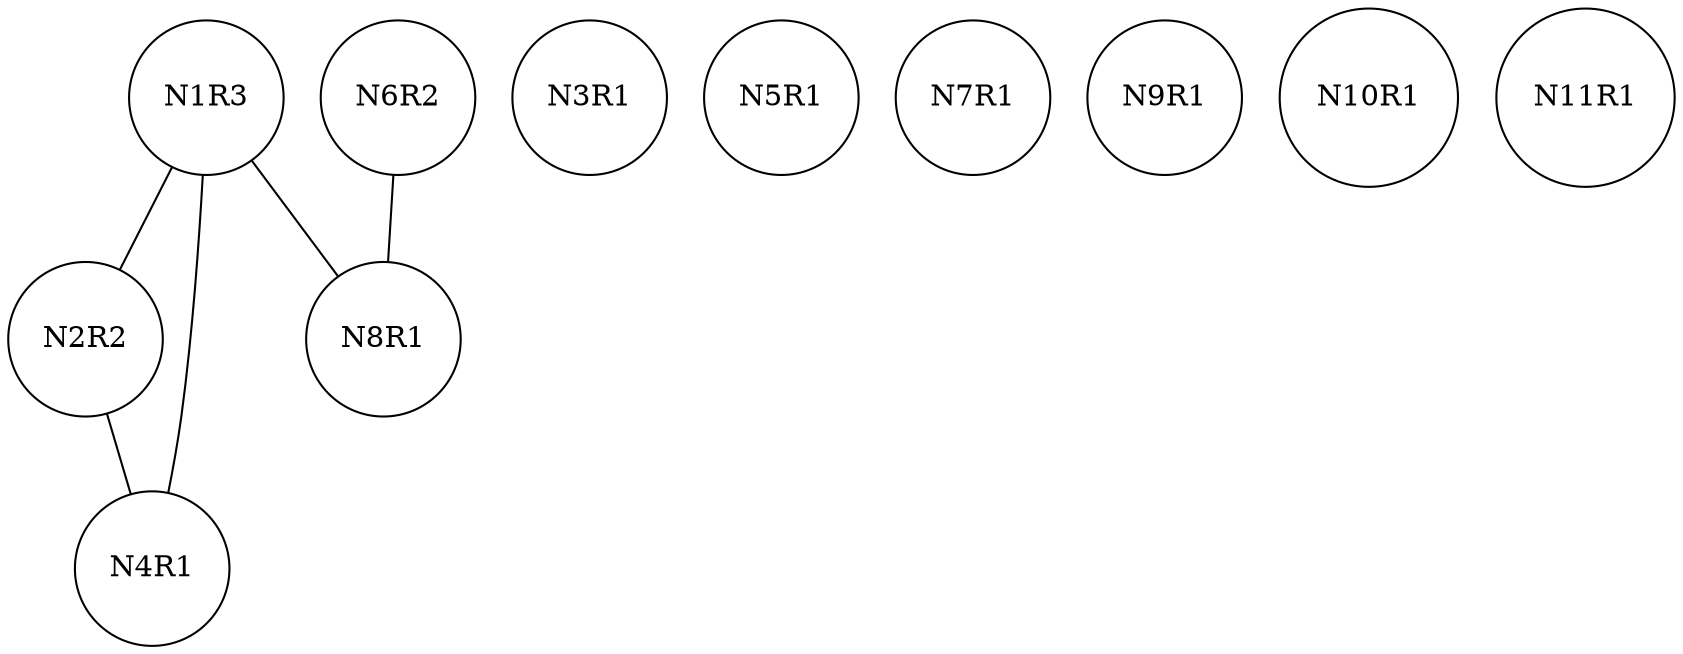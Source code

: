graph ig {
    node [shape = circle];
    N1R3;
    N2R2;
    N3R1;
    N4R1;
    N5R1;
    N6R2;
    N7R1;
    N8R1;
    N9R1;
    N10R1;
    N11R1;
    N1R3 -- N8R1;
    N1R3 -- N4R1;
    N1R3 -- N2R2;
    N2R2 -- N4R1;
    N6R2 -- N8R1;
}

